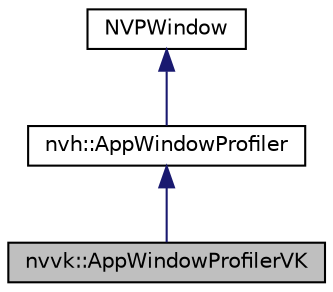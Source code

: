 digraph "nvvk::AppWindowProfilerVK"
{
 // LATEX_PDF_SIZE
  edge [fontname="Helvetica",fontsize="10",labelfontname="Helvetica",labelfontsize="10"];
  node [fontname="Helvetica",fontsize="10",shape=record];
  Node1 [label="nvvk::AppWindowProfilerVK",height=0.2,width=0.4,color="black", fillcolor="grey75", style="filled", fontcolor="black",tooltip=" "];
  Node2 -> Node1 [dir="back",color="midnightblue",fontsize="10",style="solid",fontname="Helvetica"];
  Node2 [label="nvh::AppWindowProfiler",height=0.2,width=0.4,color="black", fillcolor="white", style="filled",URL="$classnvh_1_1_app_window_profiler.html",tooltip=" "];
  Node3 -> Node2 [dir="back",color="midnightblue",fontsize="10",style="solid",fontname="Helvetica"];
  Node3 [label="NVPWindow",height=0.2,width=0.4,color="black", fillcolor="white", style="filled",URL="$class_n_v_p_window.html",tooltip=" "];
}
